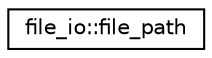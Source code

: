 digraph "Graphical Class Hierarchy"
{
 // LATEX_PDF_SIZE
  edge [fontname="Helvetica",fontsize="10",labelfontname="Helvetica",labelfontsize="10"];
  node [fontname="Helvetica",fontsize="10",shape=record];
  rankdir="LR";
  Node0 [label="file_io::file_path",height=0.2,width=0.4,color="black", fillcolor="white", style="filled",URL="$structfile__io_1_1file__path.html",tooltip="Defines a container for parts of a file path."];
}
